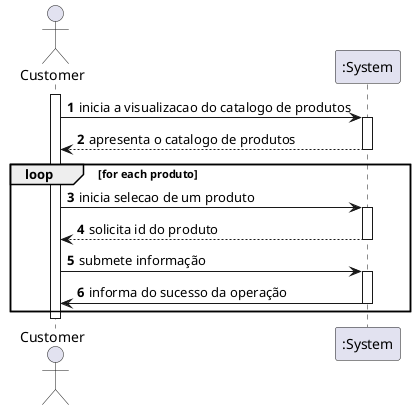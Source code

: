 @startuml
autonumber
actor "Customer" as C

activate C
C -> ":System" : inicia a visualizacao do catalogo de produtos
activate ":System"
":System" --> C : apresenta o catalogo de produtos
deactivate ":System"
loop for each produto
C -> ":System" : inicia selecao de um produto
activate ":System"
":System" --> C : solicita id do produto
deactivate ":System"
C -> ":System" : submete informação
activate ":System"
":System" -> C : informa do sucesso da operação
deactivate ":System"
end
deactivate C

@enduml